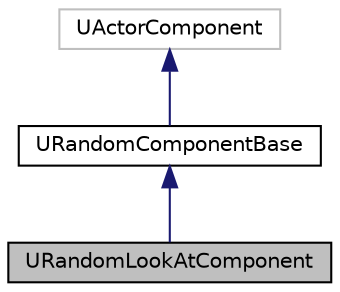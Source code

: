 digraph "URandomLookAtComponent"
{
  edge [fontname="Helvetica",fontsize="10",labelfontname="Helvetica",labelfontsize="10"];
  node [fontname="Helvetica",fontsize="10",shape=record];
  Node1 [label="URandomLookAtComponent",height=0.2,width=0.4,color="black", fillcolor="grey75", style="filled", fontcolor="black"];
  Node2 -> Node1 [dir="back",color="midnightblue",fontsize="10",style="solid",fontname="Helvetica"];
  Node2 [label="URandomComponentBase",height=0.2,width=0.4,color="black", fillcolor="white", style="filled",URL="$class_u_random_component_base.html"];
  Node3 -> Node2 [dir="back",color="midnightblue",fontsize="10",style="solid",fontname="Helvetica"];
  Node3 [label="UActorComponent",height=0.2,width=0.4,color="grey75", fillcolor="white", style="filled"];
}
